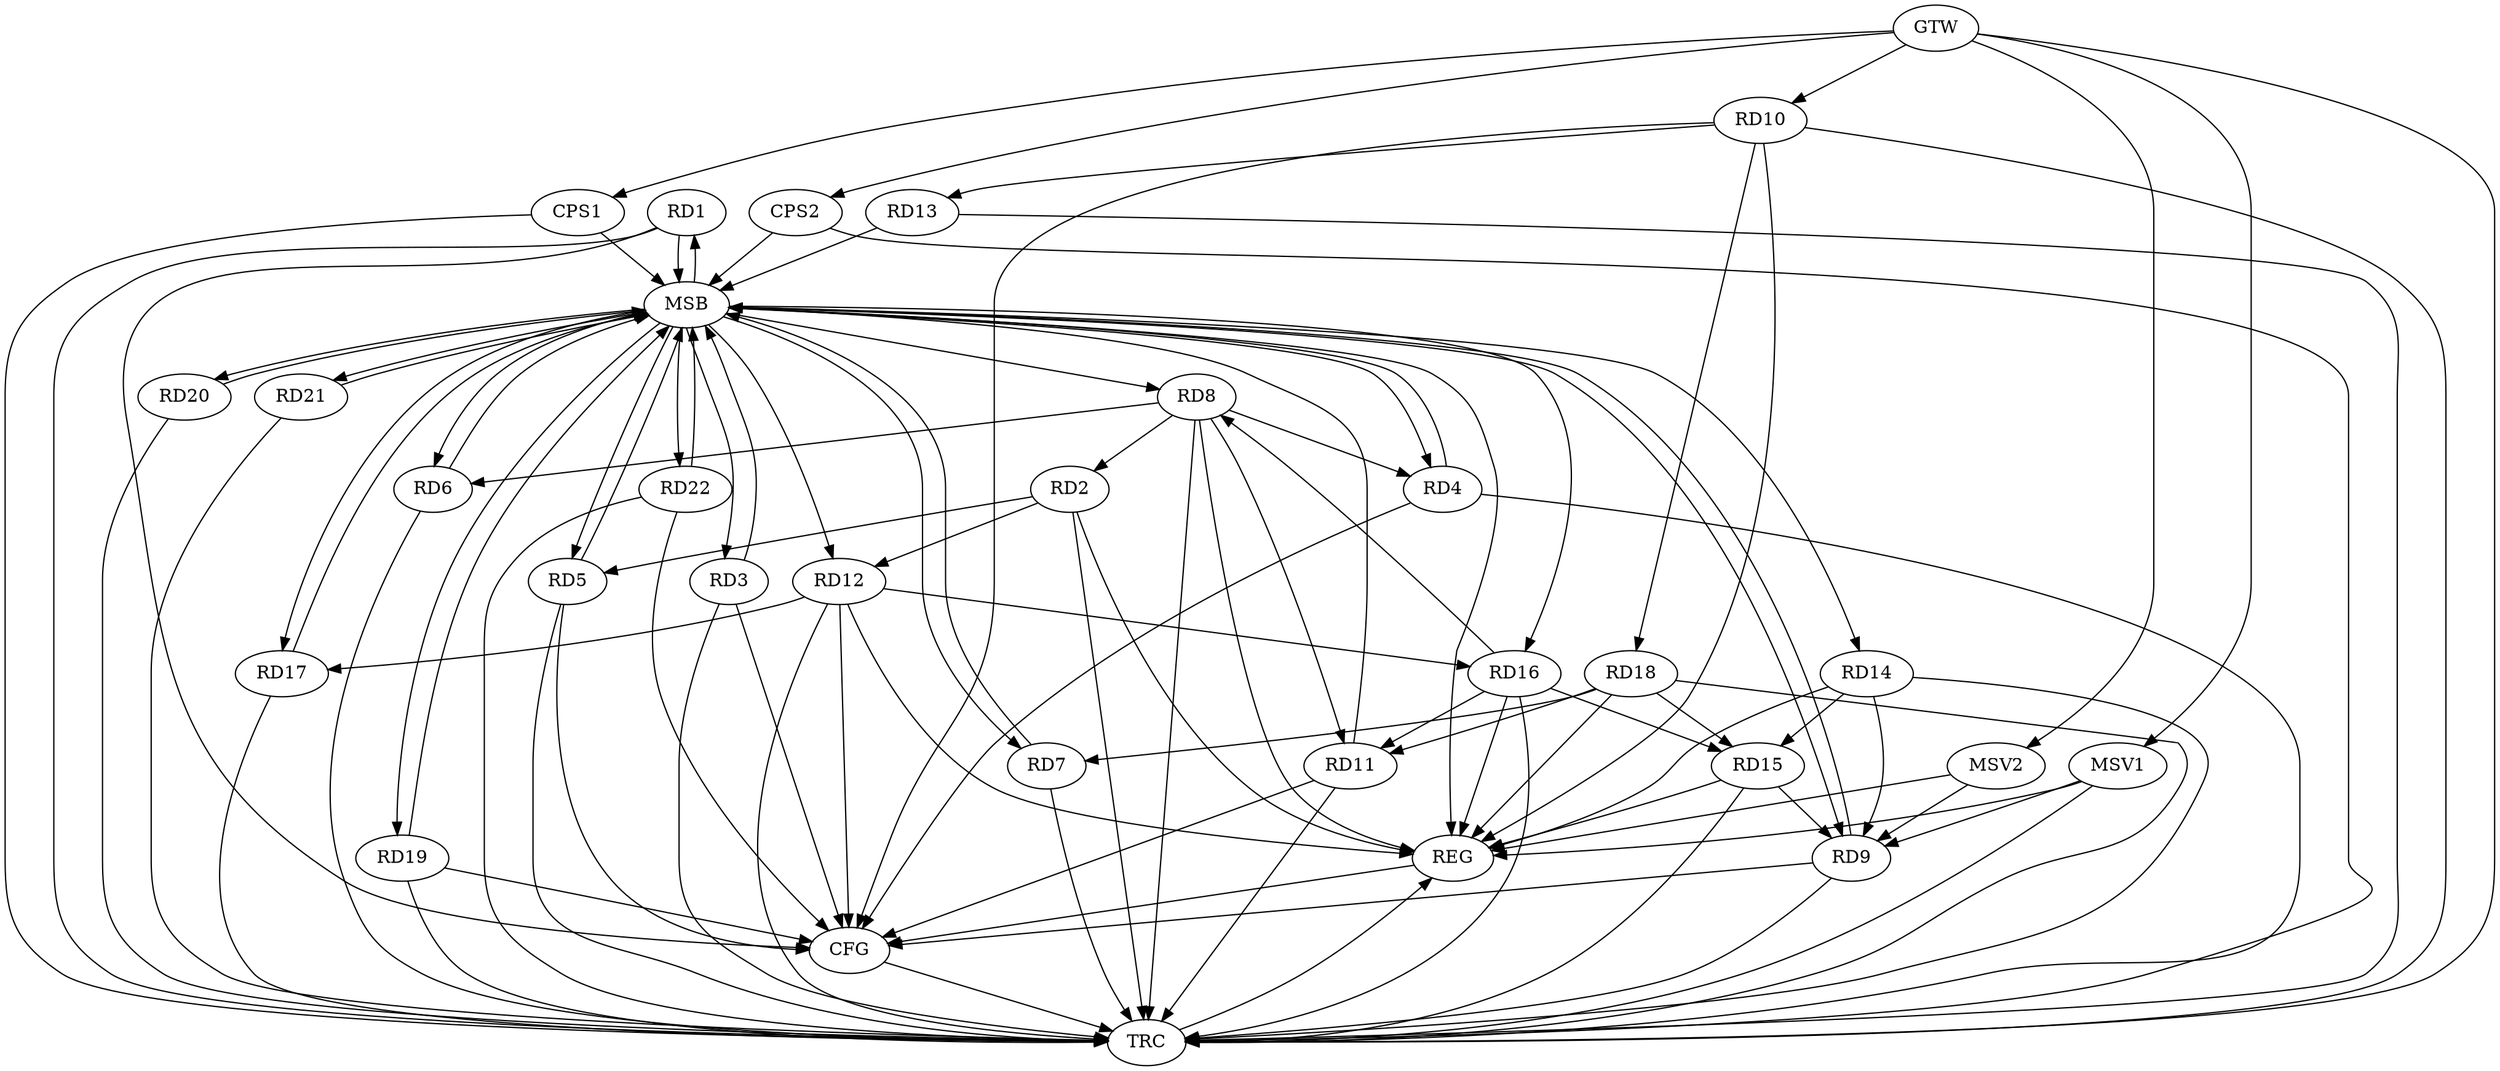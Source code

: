 strict digraph G {
  RD1 [ label="RD1" ];
  RD2 [ label="RD2" ];
  RD3 [ label="RD3" ];
  RD4 [ label="RD4" ];
  RD5 [ label="RD5" ];
  RD6 [ label="RD6" ];
  RD7 [ label="RD7" ];
  RD8 [ label="RD8" ];
  RD9 [ label="RD9" ];
  RD10 [ label="RD10" ];
  RD11 [ label="RD11" ];
  RD12 [ label="RD12" ];
  RD13 [ label="RD13" ];
  RD14 [ label="RD14" ];
  RD15 [ label="RD15" ];
  RD16 [ label="RD16" ];
  RD17 [ label="RD17" ];
  RD18 [ label="RD18" ];
  RD19 [ label="RD19" ];
  RD20 [ label="RD20" ];
  RD21 [ label="RD21" ];
  RD22 [ label="RD22" ];
  CPS1 [ label="CPS1" ];
  CPS2 [ label="CPS2" ];
  GTW [ label="GTW" ];
  REG [ label="REG" ];
  MSB [ label="MSB" ];
  CFG [ label="CFG" ];
  TRC [ label="TRC" ];
  MSV1 [ label="MSV1" ];
  MSV2 [ label="MSV2" ];
  RD2 -> RD5;
  RD8 -> RD2;
  RD2 -> RD12;
  RD8 -> RD4;
  RD8 -> RD6;
  RD18 -> RD7;
  RD8 -> RD11;
  RD16 -> RD8;
  RD14 -> RD9;
  RD15 -> RD9;
  RD10 -> RD13;
  RD10 -> RD18;
  RD16 -> RD11;
  RD18 -> RD11;
  RD12 -> RD16;
  RD12 -> RD17;
  RD14 -> RD15;
  RD16 -> RD15;
  RD18 -> RD15;
  GTW -> RD10;
  GTW -> CPS1;
  GTW -> CPS2;
  RD2 -> REG;
  RD8 -> REG;
  RD10 -> REG;
  RD12 -> REG;
  RD14 -> REG;
  RD15 -> REG;
  RD16 -> REG;
  RD18 -> REG;
  RD1 -> MSB;
  MSB -> RD4;
  MSB -> RD17;
  MSB -> REG;
  RD3 -> MSB;
  MSB -> RD6;
  MSB -> RD20;
  RD4 -> MSB;
  MSB -> RD22;
  RD5 -> MSB;
  RD6 -> MSB;
  RD7 -> MSB;
  RD9 -> MSB;
  MSB -> RD1;
  MSB -> RD7;
  RD11 -> MSB;
  MSB -> RD12;
  RD13 -> MSB;
  MSB -> RD5;
  RD17 -> MSB;
  MSB -> RD21;
  RD19 -> MSB;
  MSB -> RD14;
  MSB -> RD16;
  RD20 -> MSB;
  RD21 -> MSB;
  MSB -> RD8;
  MSB -> RD19;
  RD22 -> MSB;
  MSB -> RD9;
  CPS1 -> MSB;
  CPS2 -> MSB;
  MSB -> RD3;
  RD4 -> CFG;
  RD19 -> CFG;
  RD12 -> CFG;
  RD5 -> CFG;
  RD10 -> CFG;
  RD1 -> CFG;
  RD9 -> CFG;
  RD11 -> CFG;
  RD22 -> CFG;
  RD3 -> CFG;
  REG -> CFG;
  RD1 -> TRC;
  RD2 -> TRC;
  RD3 -> TRC;
  RD4 -> TRC;
  RD5 -> TRC;
  RD6 -> TRC;
  RD7 -> TRC;
  RD8 -> TRC;
  RD9 -> TRC;
  RD10 -> TRC;
  RD11 -> TRC;
  RD12 -> TRC;
  RD13 -> TRC;
  RD14 -> TRC;
  RD15 -> TRC;
  RD16 -> TRC;
  RD17 -> TRC;
  RD18 -> TRC;
  RD19 -> TRC;
  RD20 -> TRC;
  RD21 -> TRC;
  RD22 -> TRC;
  CPS1 -> TRC;
  CPS2 -> TRC;
  GTW -> TRC;
  CFG -> TRC;
  TRC -> REG;
  MSV1 -> RD9;
  GTW -> MSV1;
  MSV1 -> REG;
  MSV1 -> TRC;
  MSV2 -> RD9;
  GTW -> MSV2;
  MSV2 -> REG;
}
